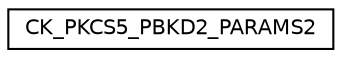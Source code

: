 digraph "Graphical Class Hierarchy"
{
  edge [fontname="Helvetica",fontsize="10",labelfontname="Helvetica",labelfontsize="10"];
  node [fontname="Helvetica",fontsize="10",shape=record];
  rankdir="LR";
  Node0 [label="CK_PKCS5_PBKD2_PARAMS2",height=0.2,width=0.4,color="black", fillcolor="white", style="filled",URL="$struct_c_k___p_k_c_s5___p_b_k_d2___p_a_r_a_m_s2.html"];
}
